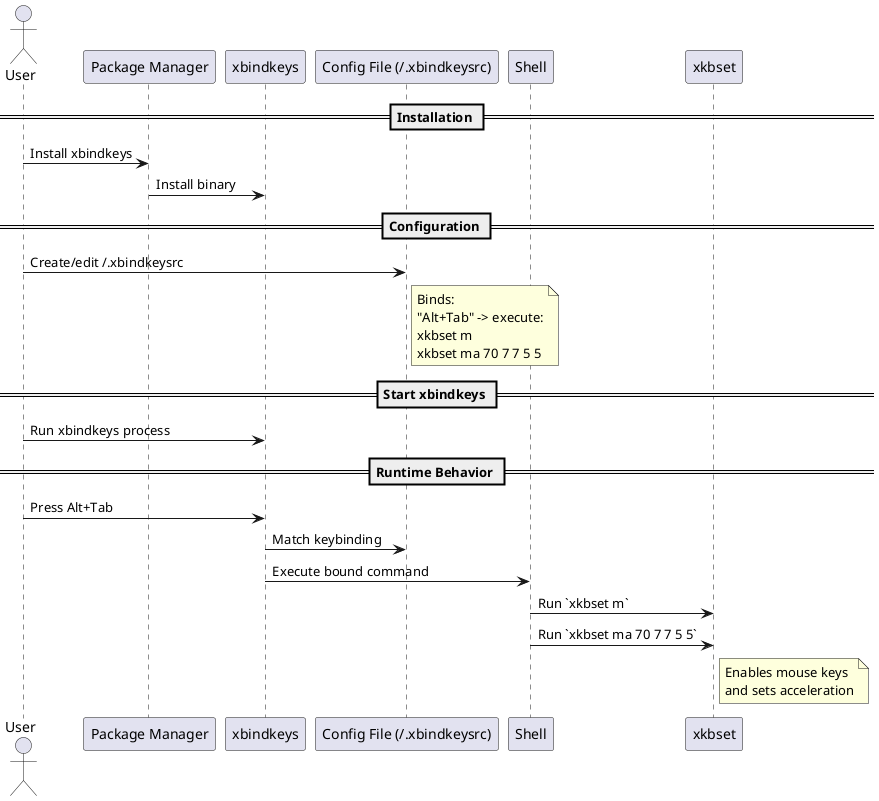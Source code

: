 @startuml
actor User
participant "Package Manager" as PM
participant "xbindkeys"
participant "Config File (~/.xbindkeysrc)" as CFG
participant "Shell"
participant "xkbset"

== Installation ==
User -> PM : Install xbindkeys
PM -> xbindkeys : Install binary

== Configuration ==
User -> CFG : Create/edit ~/.xbindkeysrc
note right of CFG
  Binds:
  "Alt+Tab" -> execute:
  xkbset m
  xkbset ma 70 7 7 5 5
end note

== Start xbindkeys ==
User -> xbindkeys : Run xbindkeys process

== Runtime Behavior ==
User -> xbindkeys : Press Alt+Tab
xbindkeys -> CFG : Match keybinding
xbindkeys -> Shell : Execute bound command
Shell -> xkbset : Run `xkbset m`
Shell -> xkbset : Run `xkbset ma 70 7 7 5 5`
note right of xkbset
  Enables mouse keys
  and sets acceleration
end note
@enduml